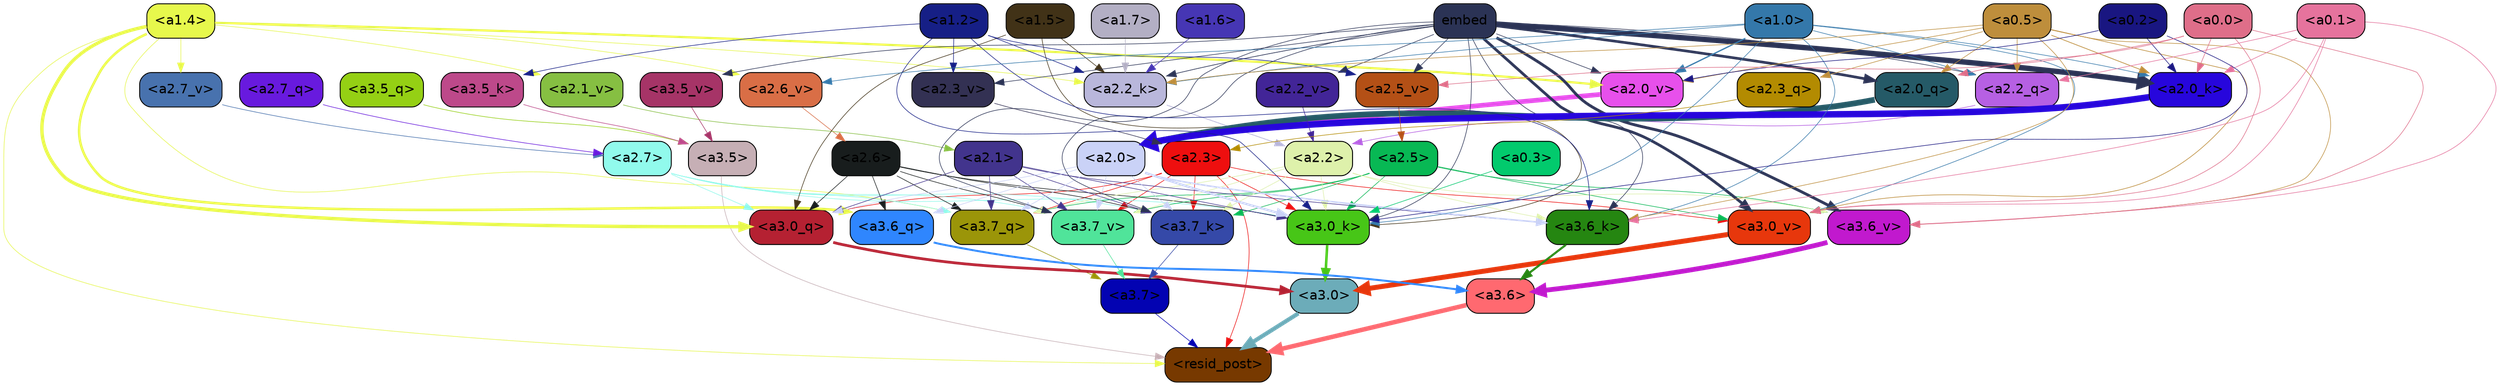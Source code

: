 strict digraph "" {
	graph [bgcolor=transparent,
		layout=dot,
		overlap=false,
		splines=true
	];
	"<a3.7>"	[color=black,
		fillcolor="#0303b2",
		fontname=Helvetica,
		shape=box,
		style="filled, rounded"];
	"<resid_post>"	[color=black,
		fillcolor="#773900",
		fontname=Helvetica,
		shape=box,
		style="filled, rounded"];
	"<a3.7>" -> "<resid_post>"	[color="#0303b2",
		penwidth=0.6];
	"<a3.6>"	[color=black,
		fillcolor="#ff6970",
		fontname=Helvetica,
		shape=box,
		style="filled, rounded"];
	"<a3.6>" -> "<resid_post>"	[color="#ff6970",
		penwidth=4.6696330308914185];
	"<a3.5>"	[color=black,
		fillcolor="#c6afb5",
		fontname=Helvetica,
		shape=box,
		style="filled, rounded"];
	"<a3.5>" -> "<resid_post>"	[color="#c6afb5",
		penwidth=0.6];
	"<a3.0>"	[color=black,
		fillcolor="#6cacb9",
		fontname=Helvetica,
		shape=box,
		style="filled, rounded"];
	"<a3.0>" -> "<resid_post>"	[color="#6cacb9",
		penwidth=4.282557368278503];
	"<a2.3>"	[color=black,
		fillcolor="#ee0f0f",
		fontname=Helvetica,
		shape=box,
		style="filled, rounded"];
	"<a2.3>" -> "<resid_post>"	[color="#ee0f0f",
		penwidth=0.6];
	"<a3.7_q>"	[color=black,
		fillcolor="#9b9509",
		fontname=Helvetica,
		shape=box,
		style="filled, rounded"];
	"<a2.3>" -> "<a3.7_q>"	[color="#ee0f0f",
		penwidth=0.6];
	"<a3.0_q>"	[color=black,
		fillcolor="#b52132",
		fontname=Helvetica,
		shape=box,
		style="filled, rounded"];
	"<a2.3>" -> "<a3.0_q>"	[color="#ee0f0f",
		penwidth=0.6];
	"<a3.7_k>"	[color=black,
		fillcolor="#3549a8",
		fontname=Helvetica,
		shape=box,
		style="filled, rounded"];
	"<a2.3>" -> "<a3.7_k>"	[color="#ee0f0f",
		penwidth=0.6];
	"<a3.0_k>"	[color=black,
		fillcolor="#47c617",
		fontname=Helvetica,
		shape=box,
		style="filled, rounded"];
	"<a2.3>" -> "<a3.0_k>"	[color="#ee0f0f",
		penwidth=0.6];
	"<a3.7_v>"	[color=black,
		fillcolor="#50e49a",
		fontname=Helvetica,
		shape=box,
		style="filled, rounded"];
	"<a2.3>" -> "<a3.7_v>"	[color="#ee0f0f",
		penwidth=0.6];
	"<a3.0_v>"	[color=black,
		fillcolor="#e7370c",
		fontname=Helvetica,
		shape=box,
		style="filled, rounded"];
	"<a2.3>" -> "<a3.0_v>"	[color="#ee0f0f",
		penwidth=0.6];
	"<a1.4>"	[color=black,
		fillcolor="#e7f84c",
		fontname=Helvetica,
		shape=box,
		style="filled, rounded"];
	"<a1.4>" -> "<resid_post>"	[color="#e7f84c",
		penwidth=0.6];
	"<a1.4>" -> "<a3.7_q>"	[color="#e7f84c",
		penwidth=0.6];
	"<a3.6_q>"	[color=black,
		fillcolor="#2f86fe",
		fontname=Helvetica,
		shape=box,
		style="filled, rounded"];
	"<a1.4>" -> "<a3.6_q>"	[color="#e7f84c",
		penwidth=2.6073555648326874];
	"<a1.4>" -> "<a3.0_q>"	[color="#e7f84c",
		penwidth=3.4971605762839317];
	"<a2.2_k>"	[color=black,
		fillcolor="#b9b7db",
		fontname=Helvetica,
		shape=box,
		style="filled, rounded"];
	"<a1.4>" -> "<a2.2_k>"	[color="#e7f84c",
		penwidth=0.6];
	"<a2.7_v>"	[color=black,
		fillcolor="#4872ae",
		fontname=Helvetica,
		shape=box,
		style="filled, rounded"];
	"<a1.4>" -> "<a2.7_v>"	[color="#e7f84c",
		penwidth=0.6];
	"<a2.6_v>"	[color=black,
		fillcolor="#d96e46",
		fontname=Helvetica,
		shape=box,
		style="filled, rounded"];
	"<a1.4>" -> "<a2.6_v>"	[color="#e7f84c",
		penwidth=0.6];
	"<a2.1_v>"	[color=black,
		fillcolor="#86bf42",
		fontname=Helvetica,
		shape=box,
		style="filled, rounded"];
	"<a1.4>" -> "<a2.1_v>"	[color="#e7f84c",
		penwidth=0.6];
	"<a2.0_v>"	[color=black,
		fillcolor="#e750eb",
		fontname=Helvetica,
		shape=box,
		style="filled, rounded"];
	"<a1.4>" -> "<a2.0_v>"	[color="#e7f84c",
		penwidth=2.268670678138733];
	"<a3.7_q>" -> "<a3.7>"	[color="#9b9509",
		penwidth=0.6];
	"<a3.6_q>" -> "<a3.6>"	[color="#2f86fe",
		penwidth=2.03758105635643];
	"<a3.5_q>"	[color=black,
		fillcolor="#95d014",
		fontname=Helvetica,
		shape=box,
		style="filled, rounded"];
	"<a3.5_q>" -> "<a3.5>"	[color="#95d014",
		penwidth=0.6];
	"<a3.0_q>" -> "<a3.0>"	[color="#b52132",
		penwidth=2.8638100624084473];
	"<a3.7_k>" -> "<a3.7>"	[color="#3549a8",
		penwidth=0.6];
	"<a3.6_k>"	[color=black,
		fillcolor="#258611",
		fontname=Helvetica,
		shape=box,
		style="filled, rounded"];
	"<a3.6_k>" -> "<a3.6>"	[color="#258611",
		penwidth=2.174198240041733];
	"<a3.5_k>"	[color=black,
		fillcolor="#bd498a",
		fontname=Helvetica,
		shape=box,
		style="filled, rounded"];
	"<a3.5_k>" -> "<a3.5>"	[color="#bd498a",
		penwidth=0.6];
	"<a3.0_k>" -> "<a3.0>"	[color="#47c617",
		penwidth=2.6274144649505615];
	"<a3.7_v>" -> "<a3.7>"	[color="#50e49a",
		penwidth=0.6];
	"<a3.6_v>"	[color=black,
		fillcolor="#c119ce",
		fontname=Helvetica,
		shape=box,
		style="filled, rounded"];
	"<a3.6_v>" -> "<a3.6>"	[color="#c119ce",
		penwidth=5.002329230308533];
	"<a3.5_v>"	[color=black,
		fillcolor="#a63467",
		fontname=Helvetica,
		shape=box,
		style="filled, rounded"];
	"<a3.5_v>" -> "<a3.5>"	[color="#a63467",
		penwidth=0.6];
	"<a3.0_v>" -> "<a3.0>"	[color="#e7370c",
		penwidth=5.188832879066467];
	"<a2.7>"	[color=black,
		fillcolor="#91faec",
		fontname=Helvetica,
		shape=box,
		style="filled, rounded"];
	"<a2.7>" -> "<a3.7_q>"	[color="#91faec",
		penwidth=0.6];
	"<a2.7>" -> "<a3.0_q>"	[color="#91faec",
		penwidth=0.6];
	"<a2.7>" -> "<a3.7_k>"	[color="#91faec",
		penwidth=0.6];
	"<a2.7>" -> "<a3.0_k>"	[color="#91faec",
		penwidth=0.6];
	"<a2.7>" -> "<a3.7_v>"	[color="#91faec",
		penwidth=0.6];
	"<a2.6>"	[color=black,
		fillcolor="#181d1d",
		fontname=Helvetica,
		shape=box,
		style="filled, rounded"];
	"<a2.6>" -> "<a3.7_q>"	[color="#181d1d",
		penwidth=0.6];
	"<a2.6>" -> "<a3.6_q>"	[color="#181d1d",
		penwidth=0.6];
	"<a2.6>" -> "<a3.0_q>"	[color="#181d1d",
		penwidth=0.6];
	"<a2.6>" -> "<a3.7_k>"	[color="#181d1d",
		penwidth=0.6];
	"<a2.6>" -> "<a3.0_k>"	[color="#181d1d",
		penwidth=0.6];
	"<a2.6>" -> "<a3.7_v>"	[color="#181d1d",
		penwidth=0.6];
	"<a2.5>"	[color=black,
		fillcolor="#08b854",
		fontname=Helvetica,
		shape=box,
		style="filled, rounded"];
	"<a2.5>" -> "<a3.7_q>"	[color="#08b854",
		penwidth=0.6];
	"<a2.5>" -> "<a3.7_k>"	[color="#08b854",
		penwidth=0.6];
	"<a2.5>" -> "<a3.0_k>"	[color="#08b854",
		penwidth=0.6];
	"<a2.5>" -> "<a3.7_v>"	[color="#08b854",
		penwidth=0.6];
	"<a2.5>" -> "<a3.6_v>"	[color="#08b854",
		penwidth=0.6];
	"<a2.5>" -> "<a3.0_v>"	[color="#08b854",
		penwidth=0.6];
	"<a2.2>"	[color=black,
		fillcolor="#def1ab",
		fontname=Helvetica,
		shape=box,
		style="filled, rounded"];
	"<a2.2>" -> "<a3.7_q>"	[color="#def1ab",
		penwidth=0.6];
	"<a2.2>" -> "<a3.7_k>"	[color="#def1ab",
		penwidth=0.6];
	"<a2.2>" -> "<a3.6_k>"	[color="#def1ab",
		penwidth=0.6];
	"<a2.2>" -> "<a3.0_k>"	[color="#def1ab",
		penwidth=0.6];
	"<a2.2>" -> "<a3.7_v>"	[color="#def1ab",
		penwidth=0.6];
	"<a2.2>" -> "<a3.6_v>"	[color="#def1ab",
		penwidth=0.6];
	"<a2.1>"	[color=black,
		fillcolor="#42348d",
		fontname=Helvetica,
		shape=box,
		style="filled, rounded"];
	"<a2.1>" -> "<a3.7_q>"	[color="#42348d",
		penwidth=0.6];
	"<a2.1>" -> "<a3.0_q>"	[color="#42348d",
		penwidth=0.6];
	"<a2.1>" -> "<a3.7_k>"	[color="#42348d",
		penwidth=0.6];
	"<a2.1>" -> "<a3.6_k>"	[color="#42348d",
		penwidth=0.6];
	"<a2.1>" -> "<a3.0_k>"	[color="#42348d",
		penwidth=0.6];
	"<a2.1>" -> "<a3.7_v>"	[color="#42348d",
		penwidth=0.6];
	"<a2.0>"	[color=black,
		fillcolor="#cad2f7",
		fontname=Helvetica,
		shape=box,
		style="filled, rounded"];
	"<a2.0>" -> "<a3.7_q>"	[color="#cad2f7",
		penwidth=0.6];
	"<a2.0>" -> "<a3.6_q>"	[color="#cad2f7",
		penwidth=0.6];
	"<a2.0>" -> "<a3.0_q>"	[color="#cad2f7",
		penwidth=0.6];
	"<a2.0>" -> "<a3.7_k>"	[color="#cad2f7",
		penwidth=0.6];
	"<a2.0>" -> "<a3.6_k>"	[color="#cad2f7",
		penwidth=1.5568191409111023];
	"<a2.0>" -> "<a3.0_k>"	[color="#cad2f7",
		penwidth=2.270527422428131];
	"<a2.0>" -> "<a3.7_v>"	[color="#cad2f7",
		penwidth=0.6];
	"<a1.5>"	[color=black,
		fillcolor="#413217",
		fontname=Helvetica,
		shape=box,
		style="filled, rounded"];
	"<a1.5>" -> "<a3.0_q>"	[color="#413217",
		penwidth=0.6];
	"<a1.5>" -> "<a3.0_k>"	[color="#413217",
		penwidth=0.6];
	"<a1.5>" -> "<a2.2_k>"	[color="#413217",
		penwidth=0.6];
	embed	[color=black,
		fillcolor="#2b3355",
		fontname=Helvetica,
		shape=box,
		style="filled, rounded"];
	embed -> "<a3.7_k>"	[color="#2b3355",
		penwidth=0.6];
	embed -> "<a3.6_k>"	[color="#2b3355",
		penwidth=0.6];
	embed -> "<a3.0_k>"	[color="#2b3355",
		penwidth=0.6];
	embed -> "<a3.7_v>"	[color="#2b3355",
		penwidth=0.6];
	embed -> "<a3.6_v>"	[color="#2b3355",
		penwidth=2.9588699340820312];
	embed -> "<a3.5_v>"	[color="#2b3355",
		penwidth=0.6];
	embed -> "<a3.0_v>"	[color="#2b3355",
		penwidth=2.8686431646347046];
	"<a2.2_q>"	[color=black,
		fillcolor="#b660e3",
		fontname=Helvetica,
		shape=box,
		style="filled, rounded"];
	embed -> "<a2.2_q>"	[color="#2b3355",
		penwidth=0.6];
	"<a2.0_q>"	[color=black,
		fillcolor="#255a67",
		fontname=Helvetica,
		shape=box,
		style="filled, rounded"];
	embed -> "<a2.0_q>"	[color="#2b3355",
		penwidth=2.7617180347442627];
	embed -> "<a2.2_k>"	[color="#2b3355",
		penwidth=0.67606520652771];
	"<a2.0_k>"	[color=black,
		fillcolor="#2706dc",
		fontname=Helvetica,
		shape=box,
		style="filled, rounded"];
	embed -> "<a2.0_k>"	[color="#2b3355",
		penwidth=5.615107178688049];
	"<a2.5_v>"	[color=black,
		fillcolor="#b45016",
		fontname=Helvetica,
		shape=box,
		style="filled, rounded"];
	embed -> "<a2.5_v>"	[color="#2b3355",
		penwidth=0.6];
	"<a2.3_v>"	[color=black,
		fillcolor="#333153",
		fontname=Helvetica,
		shape=box,
		style="filled, rounded"];
	embed -> "<a2.3_v>"	[color="#2b3355",
		penwidth=0.6];
	"<a2.2_v>"	[color=black,
		fillcolor="#422597",
		fontname=Helvetica,
		shape=box,
		style="filled, rounded"];
	embed -> "<a2.2_v>"	[color="#2b3355",
		penwidth=0.6];
	embed -> "<a2.0_v>"	[color="#2b3355",
		penwidth=0.6];
	"<a1.2>"	[color=black,
		fillcolor="#161f86",
		fontname=Helvetica,
		shape=box,
		style="filled, rounded"];
	"<a1.2>" -> "<a3.6_k>"	[color="#161f86",
		penwidth=0.6];
	"<a1.2>" -> "<a3.5_k>"	[color="#161f86",
		penwidth=0.6];
	"<a1.2>" -> "<a3.0_k>"	[color="#161f86",
		penwidth=0.6];
	"<a1.2>" -> "<a2.2_k>"	[color="#161f86",
		penwidth=0.6];
	"<a1.2>" -> "<a2.5_v>"	[color="#161f86",
		penwidth=0.6];
	"<a1.2>" -> "<a2.3_v>"	[color="#161f86",
		penwidth=0.6];
	"<a1.0>"	[color=black,
		fillcolor="#3478aa",
		fontname=Helvetica,
		shape=box,
		style="filled, rounded"];
	"<a1.0>" -> "<a3.6_k>"	[color="#3478aa",
		penwidth=0.6];
	"<a1.0>" -> "<a3.0_k>"	[color="#3478aa",
		penwidth=0.6];
	"<a1.0>" -> "<a3.0_v>"	[color="#3478aa",
		penwidth=0.6];
	"<a1.0>" -> "<a2.2_q>"	[color="#3478aa",
		penwidth=0.6];
	"<a1.0>" -> "<a2.2_k>"	[color="#3478aa",
		penwidth=0.6];
	"<a1.0>" -> "<a2.0_k>"	[color="#3478aa",
		penwidth=0.6];
	"<a1.0>" -> "<a2.6_v>"	[color="#3478aa",
		penwidth=0.6];
	"<a1.0>" -> "<a2.0_v>"	[color="#3478aa",
		penwidth=1.27996826171875];
	"<a0.5>"	[color=black,
		fillcolor="#be8e3c",
		fontname=Helvetica,
		shape=box,
		style="filled, rounded"];
	"<a0.5>" -> "<a3.6_k>"	[color="#be8e3c",
		penwidth=0.6];
	"<a0.5>" -> "<a3.6_v>"	[color="#be8e3c",
		penwidth=0.6];
	"<a0.5>" -> "<a3.0_v>"	[color="#be8e3c",
		penwidth=0.6421224474906921];
	"<a2.3_q>"	[color=black,
		fillcolor="#b38b01",
		fontname=Helvetica,
		shape=box,
		style="filled, rounded"];
	"<a0.5>" -> "<a2.3_q>"	[color="#be8e3c",
		penwidth=0.6];
	"<a0.5>" -> "<a2.2_q>"	[color="#be8e3c",
		penwidth=0.6];
	"<a0.5>" -> "<a2.0_q>"	[color="#be8e3c",
		penwidth=0.6];
	"<a0.5>" -> "<a2.2_k>"	[color="#be8e3c",
		penwidth=0.6];
	"<a0.5>" -> "<a2.0_k>"	[color="#be8e3c",
		penwidth=0.7151575088500977];
	"<a0.5>" -> "<a2.0_v>"	[color="#be8e3c",
		penwidth=0.6];
	"<a0.1>"	[color=black,
		fillcolor="#e6739d",
		fontname=Helvetica,
		shape=box,
		style="filled, rounded"];
	"<a0.1>" -> "<a3.6_k>"	[color="#e6739d",
		penwidth=0.6];
	"<a0.1>" -> "<a3.6_v>"	[color="#e6739d",
		penwidth=0.6];
	"<a0.1>" -> "<a3.0_v>"	[color="#e6739d",
		penwidth=0.6];
	"<a0.1>" -> "<a2.2_q>"	[color="#e6739d",
		penwidth=0.6];
	"<a0.1>" -> "<a2.0_k>"	[color="#e6739d",
		penwidth=0.6];
	"<a0.3>"	[color=black,
		fillcolor="#02ca6d",
		fontname=Helvetica,
		shape=box,
		style="filled, rounded"];
	"<a0.3>" -> "<a3.0_k>"	[color="#02ca6d",
		penwidth=0.6];
	"<a0.2>"	[color=black,
		fillcolor="#191681",
		fontname=Helvetica,
		shape=box,
		style="filled, rounded"];
	"<a0.2>" -> "<a3.0_k>"	[color="#191681",
		penwidth=0.6];
	"<a0.2>" -> "<a2.0_k>"	[color="#191681",
		penwidth=0.6];
	"<a0.2>" -> "<a2.0_v>"	[color="#191681",
		penwidth=0.6];
	"<a0.0>"	[color=black,
		fillcolor="#df6e89",
		fontname=Helvetica,
		shape=box,
		style="filled, rounded"];
	"<a0.0>" -> "<a3.6_v>"	[color="#df6e89",
		penwidth=0.6];
	"<a0.0>" -> "<a3.0_v>"	[color="#df6e89",
		penwidth=0.6];
	"<a0.0>" -> "<a2.0_q>"	[color="#df6e89",
		penwidth=0.6];
	"<a0.0>" -> "<a2.0_k>"	[color="#df6e89",
		penwidth=0.6];
	"<a0.0>" -> "<a2.5_v>"	[color="#df6e89",
		penwidth=0.6];
	"<a2.7_q>"	[color=black,
		fillcolor="#681ade",
		fontname=Helvetica,
		shape=box,
		style="filled, rounded"];
	"<a2.7_q>" -> "<a2.7>"	[color="#681ade",
		penwidth=0.6];
	"<a2.3_q>" -> "<a2.3>"	[color="#b38b01",
		penwidth=0.6];
	"<a2.2_q>" -> "<a2.2>"	[color="#b660e3",
		penwidth=0.6340763568878174];
	"<a2.0_q>" -> "<a2.0>"	[color="#255a67",
		penwidth=6.0160088539123535];
	"<a2.2_k>" -> "<a2.2>"	[color="#b9b7db",
		penwidth=0.7764816284179688];
	"<a2.0_k>" -> "<a2.0>"	[color="#2706dc",
		penwidth=6.773025274276733];
	"<a2.7_v>" -> "<a2.7>"	[color="#4872ae",
		penwidth=0.6];
	"<a2.6_v>" -> "<a2.6>"	[color="#d96e46",
		penwidth=0.6];
	"<a2.5_v>" -> "<a2.5>"	[color="#b45016",
		penwidth=0.6];
	"<a2.3_v>" -> "<a2.3>"	[color="#333153",
		penwidth=0.6];
	"<a2.2_v>" -> "<a2.2>"	[color="#422597",
		penwidth=0.6];
	"<a2.1_v>" -> "<a2.1>"	[color="#86bf42",
		penwidth=0.6];
	"<a2.0_v>" -> "<a2.0>"	[color="#e750eb",
		penwidth=4.906715989112854];
	"<a1.7>"	[color=black,
		fillcolor="#b3afc4",
		fontname=Helvetica,
		shape=box,
		style="filled, rounded"];
	"<a1.7>" -> "<a2.2_k>"	[color="#b3afc4",
		penwidth=0.6];
	"<a1.6>"	[color=black,
		fillcolor="#4636b4",
		fontname=Helvetica,
		shape=box,
		style="filled, rounded"];
	"<a1.6>" -> "<a2.2_k>"	[color="#4636b4",
		penwidth=0.6];
}
